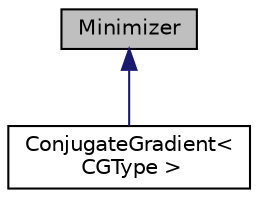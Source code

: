 digraph "Minimizer"
{
 // INTERACTIVE_SVG=YES
  edge [fontname="Helvetica",fontsize="10",labelfontname="Helvetica",labelfontsize="10"];
  node [fontname="Helvetica",fontsize="10",shape=record];
  Node0 [label="Minimizer",height=0.2,width=0.4,color="black", fillcolor="grey75", style="filled", fontcolor="black"];
  Node0 -> Node1 [dir="back",color="midnightblue",fontsize="10",style="solid",fontname="Helvetica"];
  Node1 [label="ConjugateGradient\<\l CGType \>",height=0.2,width=0.4,color="black", fillcolor="white", style="filled",URL="$classConjugateGradient.html",tooltip="An implementation of Minimzer. "];
}

